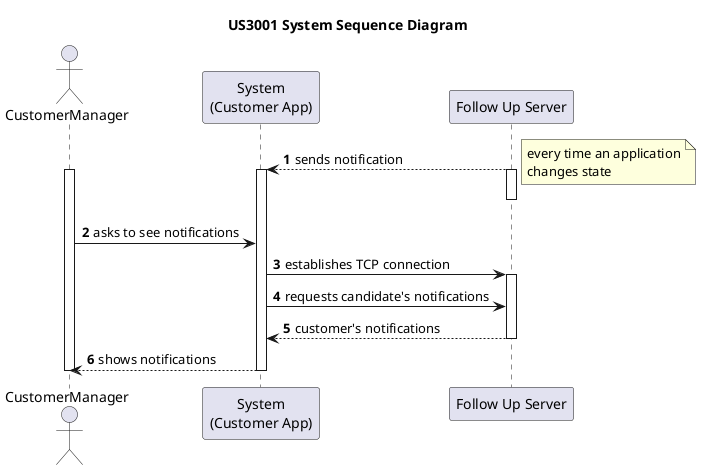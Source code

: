 @startuml US3001_SSD

title US3001 System Sequence Diagram

autonumber

actor "CustomerManager" as C
participant "System\n(Customer App)" as SYS
participant "Follow Up Server" as SERVER

SERVER --> SYS : sends notification
activate SERVER
note right
every time an application
changes state
end note

activate SYS
deactivate SERVER

activate C
C -> SYS : asks to see notifications

SYS -> SERVER : establishes TCP connection
activate SERVER
SYS -> SERVER : requests candidate's notifications

SERVER --> SYS : customer's notifications
deactivate SERVER

SYS --> C : shows notifications
deactivate SYS
deactivate C

@enduml